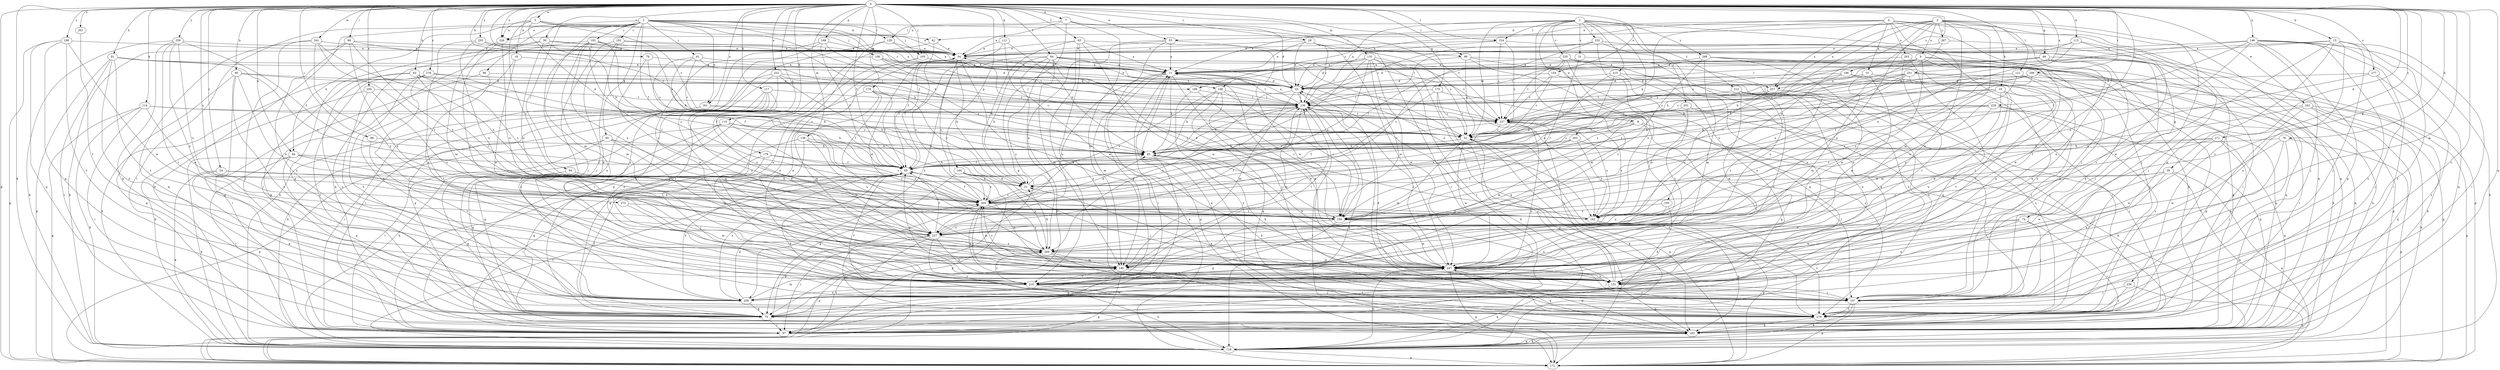 strict digraph  {
0;
1;
2;
3;
4;
5;
7;
8;
9;
10;
11;
15;
18;
19;
21;
24;
29;
30;
31;
32;
39;
42;
43;
53;
54;
63;
64;
65;
66;
74;
75;
76;
79;
80;
81;
82;
84;
85;
86;
88;
90;
91;
94;
95;
96;
97;
105;
106;
107;
112;
113;
114;
115;
117;
118;
121;
124;
129;
130;
133;
138;
140;
146;
148;
150;
151;
154;
161;
162;
164;
168;
172;
175;
176;
178;
183;
186;
192;
193;
194;
196;
198;
201;
203;
205;
206;
212;
215;
216;
220;
222;
226;
227;
232;
235;
236;
237;
241;
242;
247;
250;
251;
255;
257;
258;
259;
261;
263;
266;
267;
269;
271;
272;
276;
277;
279;
0 -> 5  [label=a];
0 -> 7  [label=a];
0 -> 15  [label=b];
0 -> 18  [label=b];
0 -> 24  [label=c];
0 -> 29  [label=c];
0 -> 30  [label=c];
0 -> 39  [label=d];
0 -> 53  [label=e];
0 -> 63  [label=f];
0 -> 64  [label=f];
0 -> 65  [label=f];
0 -> 66  [label=g];
0 -> 74  [label=g];
0 -> 76  [label=h];
0 -> 79  [label=h];
0 -> 80  [label=h];
0 -> 81  [label=h];
0 -> 82  [label=h];
0 -> 84  [label=h];
0 -> 86  [label=i];
0 -> 88  [label=i];
0 -> 90  [label=i];
0 -> 105  [label=j];
0 -> 112  [label=k];
0 -> 113  [label=k];
0 -> 114  [label=k];
0 -> 115  [label=k];
0 -> 117  [label=k];
0 -> 118  [label=k];
0 -> 121  [label=l];
0 -> 124  [label=l];
0 -> 133  [label=m];
0 -> 138  [label=m];
0 -> 146  [label=n];
0 -> 154  [label=o];
0 -> 161  [label=o];
0 -> 164  [label=p];
0 -> 168  [label=p];
0 -> 172  [label=p];
0 -> 175  [label=q];
0 -> 176  [label=q];
0 -> 178  [label=q];
0 -> 183  [label=q];
0 -> 196  [label=s];
0 -> 198  [label=s];
0 -> 206  [label=t];
0 -> 220  [label=u];
0 -> 222  [label=u];
0 -> 226  [label=u];
0 -> 241  [label=w];
0 -> 242  [label=w];
0 -> 247  [label=w];
0 -> 250  [label=x];
0 -> 251  [label=x];
0 -> 255  [label=x];
0 -> 257  [label=x];
0 -> 259  [label=y];
0 -> 261  [label=y];
0 -> 271  [label=z];
0 -> 272  [label=z];
0 -> 276  [label=z];
0 -> 277  [label=z];
0 -> 279  [label=z];
1 -> 8  [label=a];
1 -> 31  [label=c];
1 -> 32  [label=c];
1 -> 74  [label=g];
1 -> 124  [label=l];
1 -> 186  [label=r];
1 -> 201  [label=s];
1 -> 212  [label=t];
1 -> 215  [label=t];
1 -> 216  [label=t];
1 -> 226  [label=u];
1 -> 232  [label=v];
1 -> 235  [label=v];
1 -> 263  [label=y];
1 -> 266  [label=y];
2 -> 65  [label=f];
2 -> 84  [label=h];
2 -> 85  [label=h];
2 -> 90  [label=i];
2 -> 91  [label=i];
2 -> 94  [label=i];
2 -> 95  [label=i];
2 -> 96  [label=i];
2 -> 105  [label=j];
2 -> 106  [label=j];
2 -> 118  [label=k];
2 -> 129  [label=l];
2 -> 140  [label=m];
2 -> 148  [label=n];
2 -> 161  [label=o];
2 -> 186  [label=r];
2 -> 192  [label=r];
2 -> 193  [label=r];
2 -> 226  [label=u];
3 -> 9  [label=a];
3 -> 19  [label=b];
3 -> 21  [label=b];
3 -> 53  [label=e];
3 -> 107  [label=j];
3 -> 140  [label=m];
3 -> 148  [label=n];
3 -> 150  [label=n];
3 -> 151  [label=n];
3 -> 162  [label=o];
3 -> 183  [label=q];
3 -> 257  [label=x];
3 -> 267  [label=y];
3 -> 269  [label=y];
4 -> 10  [label=a];
4 -> 11  [label=a];
4 -> 42  [label=d];
4 -> 85  [label=h];
4 -> 107  [label=j];
4 -> 183  [label=q];
4 -> 203  [label=s];
4 -> 236  [label=v];
4 -> 247  [label=w];
4 -> 257  [label=x];
5 -> 42  [label=d];
5 -> 54  [label=e];
5 -> 85  [label=h];
5 -> 97  [label=i];
5 -> 205  [label=s];
5 -> 226  [label=u];
5 -> 237  [label=v];
7 -> 43  [label=d];
7 -> 54  [label=e];
7 -> 75  [label=g];
7 -> 129  [label=l];
7 -> 140  [label=m];
7 -> 237  [label=v];
8 -> 32  [label=c];
8 -> 75  [label=g];
8 -> 118  [label=k];
8 -> 140  [label=m];
8 -> 205  [label=s];
9 -> 11  [label=a];
9 -> 43  [label=d];
9 -> 85  [label=h];
9 -> 162  [label=o];
9 -> 183  [label=q];
9 -> 216  [label=t];
9 -> 269  [label=y];
9 -> 279  [label=z];
10 -> 140  [label=m];
10 -> 172  [label=p];
10 -> 247  [label=w];
10 -> 257  [label=x];
11 -> 43  [label=d];
11 -> 85  [label=h];
11 -> 97  [label=i];
11 -> 107  [label=j];
11 -> 130  [label=l];
11 -> 140  [label=m];
11 -> 172  [label=p];
11 -> 227  [label=u];
15 -> 54  [label=e];
15 -> 97  [label=i];
15 -> 107  [label=j];
15 -> 130  [label=l];
15 -> 151  [label=n];
15 -> 247  [label=w];
15 -> 258  [label=x];
15 -> 279  [label=z];
18 -> 11  [label=a];
18 -> 247  [label=w];
18 -> 258  [label=x];
19 -> 107  [label=j];
19 -> 130  [label=l];
19 -> 140  [label=m];
19 -> 194  [label=r];
19 -> 216  [label=t];
19 -> 237  [label=v];
19 -> 247  [label=w];
21 -> 130  [label=l];
21 -> 205  [label=s];
24 -> 21  [label=b];
24 -> 75  [label=g];
24 -> 118  [label=k];
24 -> 162  [label=o];
29 -> 11  [label=a];
29 -> 43  [label=d];
29 -> 54  [label=e];
29 -> 97  [label=i];
29 -> 130  [label=l];
29 -> 247  [label=w];
30 -> 43  [label=d];
30 -> 54  [label=e];
30 -> 75  [label=g];
30 -> 85  [label=h];
30 -> 183  [label=q];
30 -> 227  [label=u];
31 -> 11  [label=a];
31 -> 172  [label=p];
31 -> 194  [label=r];
32 -> 85  [label=h];
32 -> 118  [label=k];
32 -> 140  [label=m];
32 -> 172  [label=p];
32 -> 247  [label=w];
32 -> 279  [label=z];
39 -> 21  [label=b];
39 -> 118  [label=k];
39 -> 151  [label=n];
39 -> 172  [label=p];
39 -> 194  [label=r];
39 -> 247  [label=w];
42 -> 54  [label=e];
42 -> 65  [label=f];
42 -> 97  [label=i];
43 -> 130  [label=l];
43 -> 140  [label=m];
43 -> 269  [label=y];
53 -> 11  [label=a];
53 -> 54  [label=e];
53 -> 75  [label=g];
53 -> 227  [label=u];
53 -> 247  [label=w];
54 -> 11  [label=a];
54 -> 21  [label=b];
54 -> 65  [label=f];
54 -> 205  [label=s];
54 -> 247  [label=w];
63 -> 11  [label=a];
63 -> 21  [label=b];
63 -> 32  [label=c];
63 -> 54  [label=e];
63 -> 216  [label=t];
63 -> 247  [label=w];
63 -> 279  [label=z];
64 -> 11  [label=a];
64 -> 21  [label=b];
64 -> 32  [label=c];
64 -> 65  [label=f];
64 -> 140  [label=m];
64 -> 162  [label=o];
64 -> 172  [label=p];
64 -> 194  [label=r];
64 -> 237  [label=v];
64 -> 269  [label=y];
65 -> 21  [label=b];
65 -> 85  [label=h];
65 -> 97  [label=i];
65 -> 151  [label=n];
65 -> 237  [label=v];
65 -> 258  [label=x];
66 -> 11  [label=a];
66 -> 32  [label=c];
66 -> 107  [label=j];
66 -> 118  [label=k];
66 -> 130  [label=l];
66 -> 237  [label=v];
66 -> 247  [label=w];
66 -> 258  [label=x];
74 -> 97  [label=i];
74 -> 107  [label=j];
74 -> 151  [label=n];
74 -> 227  [label=u];
74 -> 247  [label=w];
75 -> 65  [label=f];
75 -> 97  [label=i];
75 -> 247  [label=w];
76 -> 85  [label=h];
76 -> 151  [label=n];
76 -> 172  [label=p];
76 -> 216  [label=t];
76 -> 247  [label=w];
79 -> 11  [label=a];
79 -> 32  [label=c];
79 -> 194  [label=r];
80 -> 43  [label=d];
80 -> 75  [label=g];
80 -> 130  [label=l];
80 -> 183  [label=q];
80 -> 227  [label=u];
80 -> 258  [label=x];
81 -> 11  [label=a];
81 -> 97  [label=i];
81 -> 130  [label=l];
81 -> 172  [label=p];
81 -> 205  [label=s];
81 -> 216  [label=t];
81 -> 258  [label=x];
82 -> 43  [label=d];
82 -> 65  [label=f];
82 -> 75  [label=g];
82 -> 194  [label=r];
82 -> 205  [label=s];
82 -> 258  [label=x];
84 -> 65  [label=f];
84 -> 75  [label=g];
84 -> 97  [label=i];
84 -> 118  [label=k];
84 -> 162  [label=o];
84 -> 205  [label=s];
85 -> 65  [label=f];
85 -> 97  [label=i];
85 -> 130  [label=l];
86 -> 85  [label=h];
86 -> 216  [label=t];
88 -> 54  [label=e];
88 -> 118  [label=k];
88 -> 194  [label=r];
88 -> 237  [label=v];
88 -> 258  [label=x];
88 -> 269  [label=y];
90 -> 11  [label=a];
90 -> 32  [label=c];
90 -> 75  [label=g];
90 -> 162  [label=o];
90 -> 183  [label=q];
91 -> 11  [label=a];
91 -> 21  [label=b];
91 -> 32  [label=c];
91 -> 43  [label=d];
91 -> 85  [label=h];
94 -> 21  [label=b];
94 -> 75  [label=g];
95 -> 85  [label=h];
95 -> 97  [label=i];
95 -> 140  [label=m];
95 -> 172  [label=p];
95 -> 205  [label=s];
96 -> 43  [label=d];
96 -> 97  [label=i];
96 -> 216  [label=t];
97 -> 269  [label=y];
105 -> 11  [label=a];
105 -> 43  [label=d];
105 -> 75  [label=g];
105 -> 151  [label=n];
106 -> 11  [label=a];
106 -> 32  [label=c];
106 -> 43  [label=d];
106 -> 130  [label=l];
106 -> 247  [label=w];
107 -> 21  [label=b];
107 -> 65  [label=f];
107 -> 118  [label=k];
107 -> 172  [label=p];
107 -> 279  [label=z];
112 -> 54  [label=e];
112 -> 85  [label=h];
112 -> 247  [label=w];
112 -> 258  [label=x];
113 -> 54  [label=e];
113 -> 107  [label=j];
113 -> 130  [label=l];
113 -> 194  [label=r];
113 -> 216  [label=t];
114 -> 32  [label=c];
114 -> 97  [label=i];
114 -> 118  [label=k];
114 -> 162  [label=o];
114 -> 172  [label=p];
114 -> 237  [label=v];
115 -> 32  [label=c];
115 -> 75  [label=g];
115 -> 85  [label=h];
115 -> 118  [label=k];
115 -> 183  [label=q];
115 -> 247  [label=w];
117 -> 118  [label=k];
117 -> 130  [label=l];
117 -> 140  [label=m];
117 -> 151  [label=n];
117 -> 227  [label=u];
117 -> 247  [label=w];
118 -> 43  [label=d];
118 -> 65  [label=f];
118 -> 172  [label=p];
118 -> 183  [label=q];
118 -> 205  [label=s];
118 -> 247  [label=w];
121 -> 43  [label=d];
121 -> 85  [label=h];
121 -> 151  [label=n];
121 -> 183  [label=q];
121 -> 227  [label=u];
124 -> 32  [label=c];
124 -> 43  [label=d];
124 -> 54  [label=e];
124 -> 97  [label=i];
124 -> 237  [label=v];
129 -> 54  [label=e];
129 -> 151  [label=n];
129 -> 237  [label=v];
129 -> 258  [label=x];
130 -> 11  [label=a];
130 -> 85  [label=h];
130 -> 107  [label=j];
130 -> 118  [label=k];
130 -> 140  [label=m];
130 -> 194  [label=r];
130 -> 237  [label=v];
133 -> 11  [label=a];
133 -> 43  [label=d];
133 -> 65  [label=f];
133 -> 97  [label=i];
133 -> 130  [label=l];
133 -> 162  [label=o];
133 -> 183  [label=q];
133 -> 194  [label=r];
133 -> 205  [label=s];
133 -> 247  [label=w];
138 -> 85  [label=h];
138 -> 183  [label=q];
138 -> 194  [label=r];
138 -> 205  [label=s];
138 -> 216  [label=t];
138 -> 227  [label=u];
140 -> 130  [label=l];
140 -> 172  [label=p];
140 -> 205  [label=s];
140 -> 216  [label=t];
140 -> 279  [label=z];
146 -> 32  [label=c];
146 -> 54  [label=e];
146 -> 65  [label=f];
146 -> 75  [label=g];
146 -> 97  [label=i];
146 -> 107  [label=j];
146 -> 118  [label=k];
146 -> 162  [label=o];
146 -> 183  [label=q];
146 -> 279  [label=z];
148 -> 85  [label=h];
148 -> 130  [label=l];
148 -> 183  [label=q];
148 -> 194  [label=r];
148 -> 205  [label=s];
148 -> 247  [label=w];
150 -> 194  [label=r];
150 -> 227  [label=u];
150 -> 258  [label=x];
151 -> 11  [label=a];
151 -> 32  [label=c];
151 -> 65  [label=f];
151 -> 85  [label=h];
151 -> 107  [label=j];
151 -> 118  [label=k];
151 -> 183  [label=q];
151 -> 205  [label=s];
151 -> 237  [label=v];
154 -> 32  [label=c];
154 -> 43  [label=d];
154 -> 227  [label=u];
154 -> 237  [label=v];
161 -> 65  [label=f];
161 -> 97  [label=i];
161 -> 237  [label=v];
162 -> 54  [label=e];
162 -> 172  [label=p];
162 -> 183  [label=q];
162 -> 237  [label=v];
162 -> 279  [label=z];
164 -> 21  [label=b];
164 -> 75  [label=g];
164 -> 107  [label=j];
164 -> 172  [label=p];
164 -> 205  [label=s];
164 -> 269  [label=y];
168 -> 54  [label=e];
168 -> 65  [label=f];
168 -> 118  [label=k];
168 -> 216  [label=t];
168 -> 237  [label=v];
172 -> 11  [label=a];
172 -> 130  [label=l];
175 -> 32  [label=c];
175 -> 130  [label=l];
175 -> 172  [label=p];
175 -> 205  [label=s];
175 -> 279  [label=z];
176 -> 21  [label=b];
176 -> 65  [label=f];
176 -> 75  [label=g];
176 -> 130  [label=l];
176 -> 140  [label=m];
176 -> 247  [label=w];
178 -> 65  [label=f];
178 -> 97  [label=i];
178 -> 107  [label=j];
178 -> 205  [label=s];
183 -> 11  [label=a];
183 -> 118  [label=k];
183 -> 247  [label=w];
186 -> 130  [label=l];
186 -> 194  [label=r];
186 -> 279  [label=z];
192 -> 54  [label=e];
192 -> 85  [label=h];
192 -> 107  [label=j];
192 -> 151  [label=n];
192 -> 279  [label=z];
193 -> 32  [label=c];
193 -> 54  [label=e];
193 -> 97  [label=i];
193 -> 107  [label=j];
193 -> 140  [label=m];
193 -> 194  [label=r];
193 -> 205  [label=s];
193 -> 227  [label=u];
194 -> 75  [label=g];
194 -> 151  [label=n];
194 -> 227  [label=u];
194 -> 247  [label=w];
196 -> 43  [label=d];
196 -> 130  [label=l];
196 -> 151  [label=n];
196 -> 205  [label=s];
196 -> 216  [label=t];
198 -> 54  [label=e];
198 -> 75  [label=g];
198 -> 172  [label=p];
198 -> 183  [label=q];
198 -> 247  [label=w];
198 -> 258  [label=x];
201 -> 107  [label=j];
201 -> 162  [label=o];
201 -> 237  [label=v];
203 -> 11  [label=a];
203 -> 118  [label=k];
203 -> 216  [label=t];
203 -> 258  [label=x];
205 -> 54  [label=e];
205 -> 65  [label=f];
205 -> 85  [label=h];
205 -> 140  [label=m];
205 -> 151  [label=n];
205 -> 162  [label=o];
205 -> 194  [label=r];
205 -> 269  [label=y];
206 -> 43  [label=d];
206 -> 85  [label=h];
206 -> 97  [label=i];
206 -> 162  [label=o];
206 -> 183  [label=q];
206 -> 194  [label=r];
212 -> 130  [label=l];
212 -> 151  [label=n];
212 -> 216  [label=t];
212 -> 247  [label=w];
212 -> 258  [label=x];
212 -> 279  [label=z];
215 -> 21  [label=b];
215 -> 43  [label=d];
215 -> 205  [label=s];
215 -> 216  [label=t];
215 -> 258  [label=x];
215 -> 279  [label=z];
216 -> 54  [label=e];
216 -> 107  [label=j];
216 -> 118  [label=k];
216 -> 258  [label=x];
216 -> 269  [label=y];
220 -> 32  [label=c];
220 -> 85  [label=h];
220 -> 162  [label=o];
220 -> 183  [label=q];
220 -> 237  [label=v];
220 -> 279  [label=z];
222 -> 21  [label=b];
222 -> 32  [label=c];
222 -> 43  [label=d];
222 -> 97  [label=i];
222 -> 183  [label=q];
222 -> 216  [label=t];
226 -> 140  [label=m];
226 -> 227  [label=u];
226 -> 269  [label=y];
227 -> 65  [label=f];
227 -> 75  [label=g];
227 -> 97  [label=i];
227 -> 130  [label=l];
227 -> 151  [label=n];
227 -> 172  [label=p];
227 -> 269  [label=y];
227 -> 279  [label=z];
232 -> 54  [label=e];
232 -> 130  [label=l];
232 -> 151  [label=n];
232 -> 183  [label=q];
232 -> 205  [label=s];
232 -> 216  [label=t];
232 -> 279  [label=z];
235 -> 11  [label=a];
235 -> 65  [label=f];
235 -> 75  [label=g];
235 -> 97  [label=i];
235 -> 140  [label=m];
235 -> 151  [label=n];
235 -> 237  [label=v];
236 -> 107  [label=j];
236 -> 172  [label=p];
236 -> 279  [label=z];
237 -> 32  [label=c];
237 -> 162  [label=o];
237 -> 258  [label=x];
241 -> 54  [label=e];
241 -> 162  [label=o];
241 -> 183  [label=q];
241 -> 194  [label=r];
241 -> 269  [label=y];
241 -> 279  [label=z];
242 -> 75  [label=g];
242 -> 118  [label=k];
242 -> 172  [label=p];
242 -> 183  [label=q];
242 -> 194  [label=r];
242 -> 237  [label=v];
247 -> 75  [label=g];
247 -> 85  [label=h];
247 -> 107  [label=j];
247 -> 130  [label=l];
247 -> 151  [label=n];
247 -> 172  [label=p];
247 -> 183  [label=q];
247 -> 279  [label=z];
250 -> 107  [label=j];
250 -> 118  [label=k];
250 -> 130  [label=l];
250 -> 227  [label=u];
251 -> 21  [label=b];
251 -> 32  [label=c];
251 -> 43  [label=d];
251 -> 118  [label=k];
251 -> 151  [label=n];
251 -> 205  [label=s];
251 -> 237  [label=v];
251 -> 269  [label=y];
255 -> 11  [label=a];
255 -> 54  [label=e];
255 -> 151  [label=n];
255 -> 227  [label=u];
257 -> 32  [label=c];
257 -> 97  [label=i];
257 -> 130  [label=l];
257 -> 227  [label=u];
257 -> 269  [label=y];
258 -> 65  [label=f];
258 -> 75  [label=g];
258 -> 140  [label=m];
258 -> 205  [label=d];
259 -> 54  [label=e];
259 -> 65  [label=f];
259 -> 75  [label=g];
259 -> 118  [label=k];
259 -> 216  [label=t];
259 -> 227  [label=u];
259 -> 269  [label=y];
261 -> 216  [label=t];
263 -> 65  [label=f];
263 -> 85  [label=h];
263 -> 107  [label=j];
263 -> 162  [label=o];
263 -> 194  [label=r];
266 -> 11  [label=a];
266 -> 140  [label=m];
266 -> 183  [label=q];
266 -> 194  [label=r];
266 -> 247  [label=w];
266 -> 279  [label=z];
267 -> 54  [label=e];
267 -> 172  [label=p];
267 -> 194  [label=r];
269 -> 21  [label=b];
269 -> 54  [label=e];
269 -> 107  [label=j];
269 -> 140  [label=m];
269 -> 247  [label=w];
271 -> 65  [label=f];
271 -> 85  [label=h];
271 -> 107  [label=j];
271 -> 183  [label=q];
271 -> 227  [label=u];
271 -> 247  [label=w];
272 -> 140  [label=m];
272 -> 194  [label=r];
276 -> 43  [label=d];
276 -> 65  [label=f];
276 -> 118  [label=k];
276 -> 130  [label=l];
276 -> 216  [label=t];
276 -> 258  [label=x];
276 -> 279  [label=z];
277 -> 43  [label=d];
277 -> 107  [label=j];
277 -> 162  [label=o];
277 -> 279  [label=z];
279 -> 43  [label=d];
279 -> 65  [label=f];
279 -> 85  [label=h];
279 -> 183  [label=q];
}
